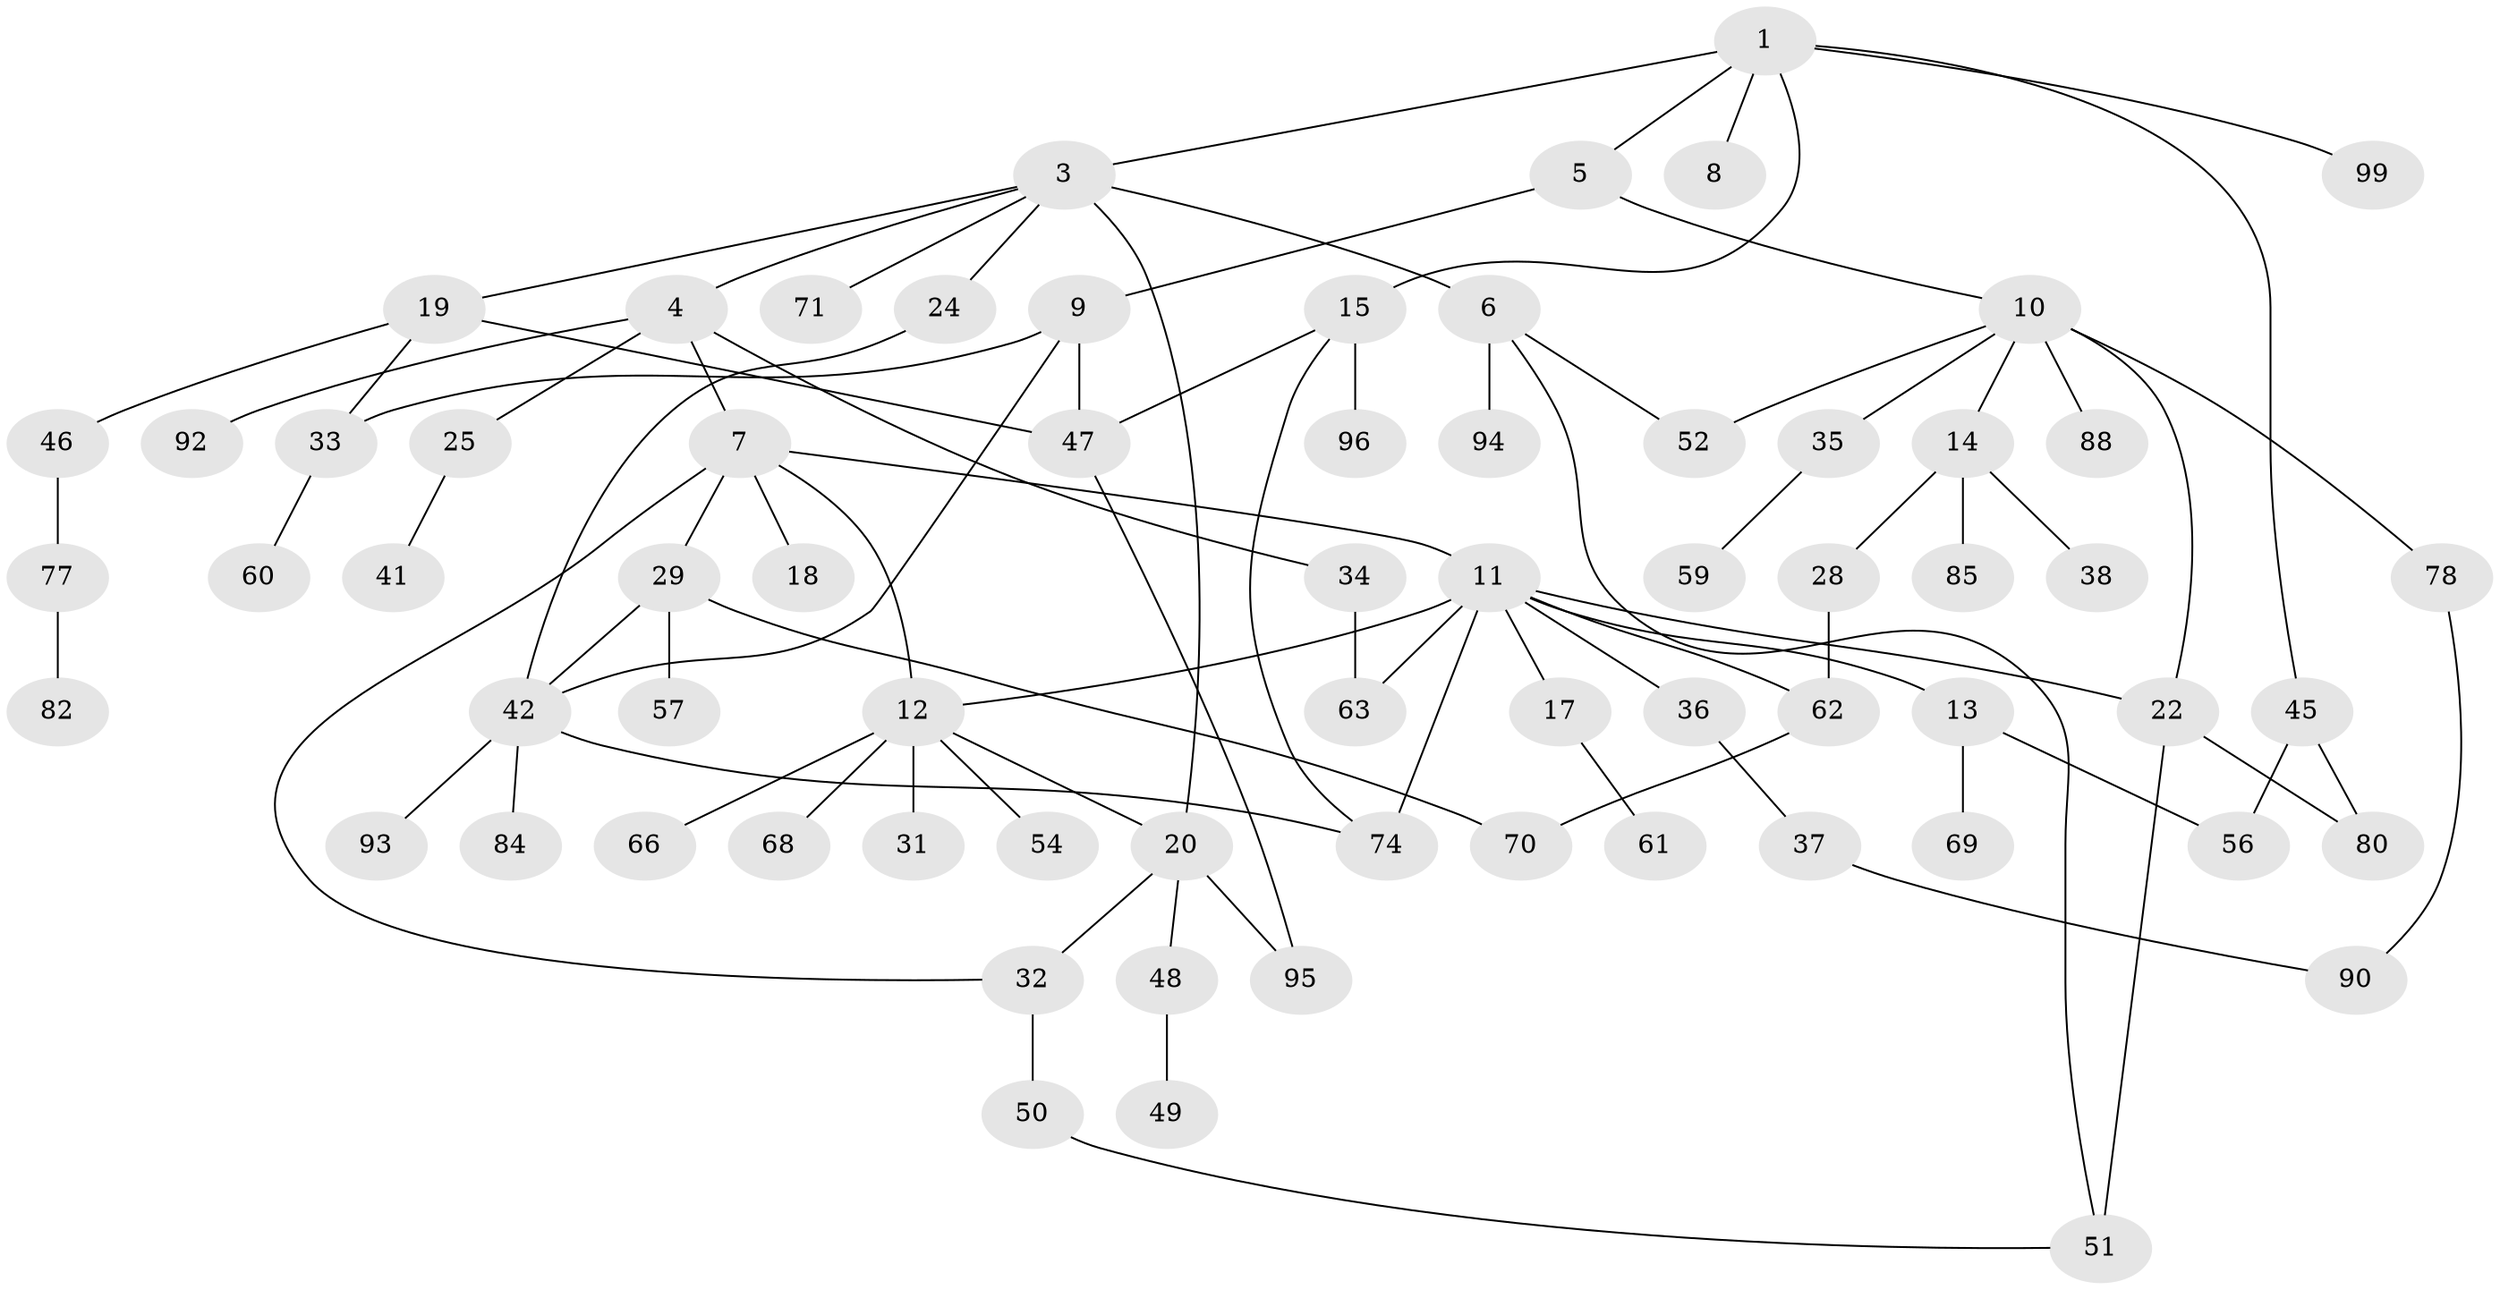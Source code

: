 // Generated by graph-tools (version 1.1) at 2025/51/02/27/25 19:51:39]
// undirected, 69 vertices, 89 edges
graph export_dot {
graph [start="1"]
  node [color=gray90,style=filled];
  1 [super="+2"];
  3 [super="+26"];
  4 [super="+16"];
  5;
  6 [super="+91"];
  7 [super="+43"];
  8;
  9;
  10 [super="+30"];
  11 [super="+55"];
  12 [super="+21"];
  13;
  14 [super="+44"];
  15 [super="+27"];
  17;
  18;
  19 [super="+89"];
  20 [super="+23"];
  22 [super="+73"];
  24;
  25 [super="+67"];
  28 [super="+87"];
  29 [super="+40"];
  31;
  32 [super="+72"];
  33 [super="+65"];
  34;
  35 [super="+75"];
  36;
  37 [super="+39"];
  38;
  41;
  42 [super="+86"];
  45 [super="+53"];
  46 [super="+76"];
  47;
  48;
  49;
  50 [super="+58"];
  51 [super="+83"];
  52;
  54;
  56;
  57;
  59;
  60;
  61;
  62 [super="+64"];
  63 [super="+81"];
  66;
  68 [super="+79"];
  69;
  70;
  71;
  74 [super="+97"];
  77;
  78;
  80;
  82;
  84;
  85;
  88;
  90;
  92;
  93;
  94;
  95 [super="+98"];
  96;
  99;
  1 -- 8;
  1 -- 15;
  1 -- 99;
  1 -- 5;
  1 -- 3;
  1 -- 45;
  3 -- 4;
  3 -- 6 [weight=2];
  3 -- 19;
  3 -- 20;
  3 -- 24;
  3 -- 71;
  4 -- 7;
  4 -- 25;
  4 -- 34;
  4 -- 92;
  5 -- 9;
  5 -- 10;
  6 -- 51;
  6 -- 94;
  6 -- 52;
  7 -- 11;
  7 -- 12;
  7 -- 18;
  7 -- 29;
  7 -- 32;
  9 -- 33;
  9 -- 47;
  9 -- 42;
  10 -- 14;
  10 -- 22 [weight=2];
  10 -- 35;
  10 -- 52;
  10 -- 88;
  10 -- 78;
  11 -- 13;
  11 -- 17;
  11 -- 36;
  11 -- 63;
  11 -- 12;
  11 -- 22;
  11 -- 74;
  11 -- 62;
  12 -- 66;
  12 -- 20;
  12 -- 68;
  12 -- 54;
  12 -- 31;
  13 -- 56;
  13 -- 69;
  14 -- 28;
  14 -- 38;
  14 -- 85;
  15 -- 47;
  15 -- 96;
  15 -- 74;
  17 -- 61;
  19 -- 46;
  19 -- 47;
  19 -- 33;
  20 -- 32;
  20 -- 48;
  20 -- 95;
  22 -- 80;
  22 -- 51 [weight=2];
  24 -- 42;
  25 -- 41;
  28 -- 62;
  29 -- 70;
  29 -- 57;
  29 -- 42;
  32 -- 50;
  33 -- 60;
  34 -- 63;
  35 -- 59;
  36 -- 37;
  37 -- 90;
  42 -- 84;
  42 -- 93;
  42 -- 74;
  45 -- 80;
  45 -- 56;
  46 -- 77;
  47 -- 95;
  48 -- 49;
  50 -- 51;
  62 -- 70;
  77 -- 82;
  78 -- 90;
}
